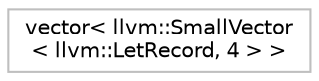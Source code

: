 digraph "Graphical Class Hierarchy"
{
 // LATEX_PDF_SIZE
  bgcolor="transparent";
  edge [fontname="Helvetica",fontsize="10",labelfontname="Helvetica",labelfontsize="10"];
  node [fontname="Helvetica",fontsize="10",shape=record];
  rankdir="LR";
  Node0 [label="vector\< llvm::SmallVector\l\< llvm::LetRecord, 4 \> \>",height=0.2,width=0.4,color="grey75",tooltip=" "];
}
